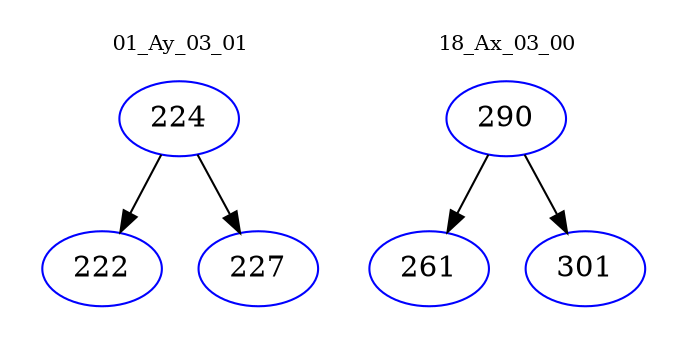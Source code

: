 digraph{
subgraph cluster_0 {
color = white
label = "01_Ay_03_01";
fontsize=10;
T0_224 [label="224", color="blue"]
T0_224 -> T0_222 [color="black"]
T0_222 [label="222", color="blue"]
T0_224 -> T0_227 [color="black"]
T0_227 [label="227", color="blue"]
}
subgraph cluster_1 {
color = white
label = "18_Ax_03_00";
fontsize=10;
T1_290 [label="290", color="blue"]
T1_290 -> T1_261 [color="black"]
T1_261 [label="261", color="blue"]
T1_290 -> T1_301 [color="black"]
T1_301 [label="301", color="blue"]
}
}
